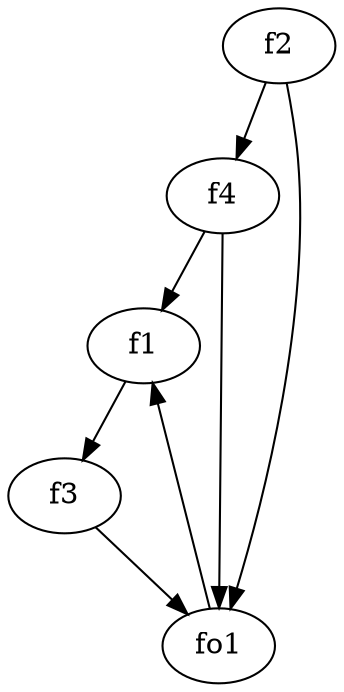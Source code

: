 strict digraph  {
f1;
f2;
f3;
f4;
fo1;
f1 -> f3  [weight=2];
f2 -> fo1  [weight=2];
f2 -> f4  [weight=2];
f3 -> fo1  [weight=2];
f4 -> fo1  [weight=2];
f4 -> f1  [weight=2];
fo1 -> f1  [weight=2];
}
